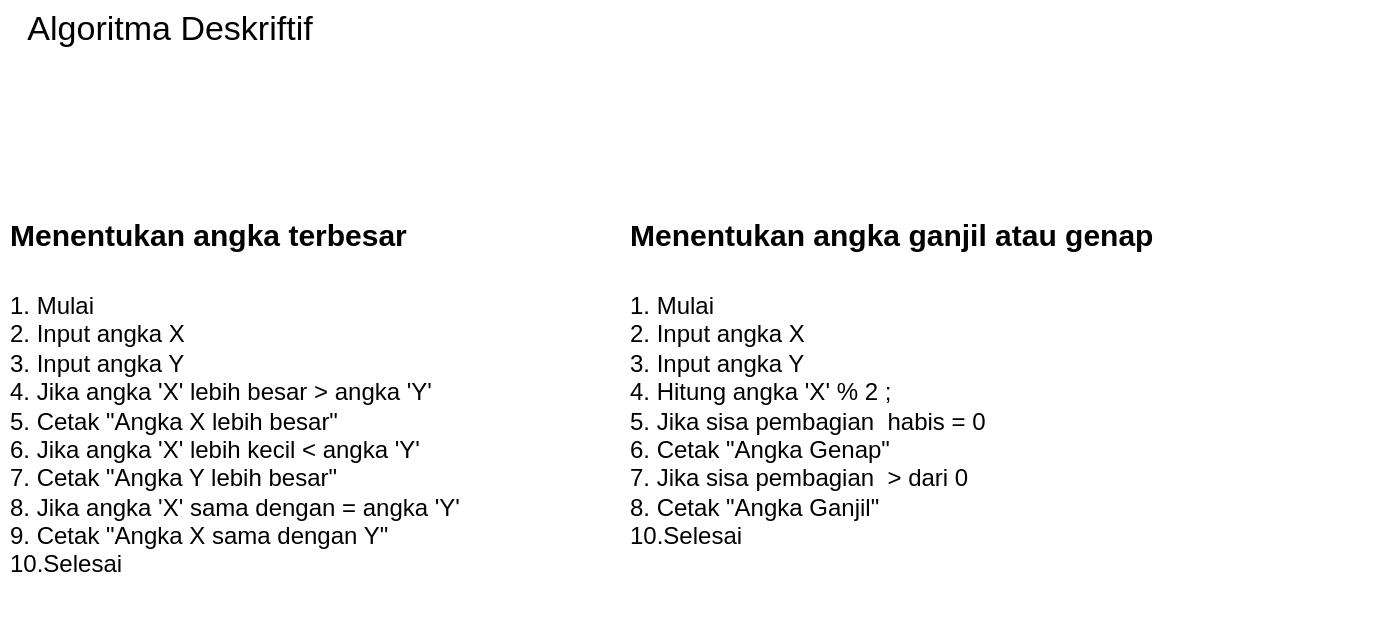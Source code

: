 <mxfile version="22.0.6" type="device">
  <diagram name="Page-1" id="FoSrOT1r9561mKIMYKIr">
    <mxGraphModel dx="880" dy="468" grid="1" gridSize="10" guides="1" tooltips="1" connect="1" arrows="1" fold="1" page="1" pageScale="1" pageWidth="850" pageHeight="1100" math="0" shadow="0">
      <root>
        <mxCell id="0" />
        <mxCell id="1" parent="0" />
        <mxCell id="GeOHmNpkV2yuDRWa78sU-1" value="Algoritma Deskriftif" style="text;html=1;strokeColor=none;fillColor=none;align=center;verticalAlign=middle;whiteSpace=wrap;rounded=0;fontSize=17;" vertex="1" parent="1">
          <mxGeometry x="80" y="45" width="170" height="30" as="geometry" />
        </mxCell>
        <mxCell id="GeOHmNpkV2yuDRWa78sU-3" value="&lt;h1&gt;&lt;font style=&quot;font-size: 15px;&quot;&gt;Menentukan angka terbesar&lt;/font&gt;&lt;/h1&gt;&lt;p&gt;1. Mulai&lt;br&gt;2. Input angka X&lt;br&gt;3. Input angka Y&lt;br&gt;4. Jika angka &#39;X&#39; lebih besar &amp;gt; angka &#39;Y&#39;&lt;br&gt;5. Cetak &quot;Angka X lebih besar&quot;&lt;br&gt;6. Jika angka &#39;X&#39; lebih kecil &amp;lt; angka &#39;Y&#39;&amp;nbsp;&lt;br&gt;7. Cetak &quot;Angka Y lebih besar&quot;&lt;br&gt;8. Jika angka &#39;X&#39; sama dengan = angka &#39;Y&#39;&lt;br&gt;9. Cetak &quot;Angka X sama dengan Y&quot;&lt;br&gt;10.Selesai&lt;/p&gt;" style="text;html=1;strokeColor=none;fillColor=none;spacing=5;spacingTop=-20;whiteSpace=wrap;overflow=hidden;rounded=0;" vertex="1" parent="1">
          <mxGeometry x="80" y="140" width="380" height="220" as="geometry" />
        </mxCell>
        <mxCell id="GeOHmNpkV2yuDRWa78sU-4" value="&lt;h1&gt;&lt;font style=&quot;font-size: 15px;&quot;&gt;Menentukan angka ganjil atau genap&lt;/font&gt;&lt;/h1&gt;&lt;p&gt;1. Mulai&lt;br&gt;2. Input angka X&lt;br&gt;3. Input angka Y&lt;br&gt;4. Hitung angka &#39;X&#39; % 2 ;&lt;br&gt;5. Jika sisa pembagian&amp;nbsp; habis = 0&lt;br&gt;6. Cetak &quot;Angka Genap&quot;&lt;br&gt;7. Jika sisa pembagian&amp;nbsp; &amp;gt; dari 0&amp;nbsp;&lt;br&gt;8. Cetak &quot;Angka Ganjil&quot;&lt;br&gt;10.Selesai&lt;/p&gt;" style="text;html=1;strokeColor=none;fillColor=none;spacing=5;spacingTop=-20;whiteSpace=wrap;overflow=hidden;rounded=0;" vertex="1" parent="1">
          <mxGeometry x="390" y="140" width="380" height="220" as="geometry" />
        </mxCell>
      </root>
    </mxGraphModel>
  </diagram>
</mxfile>
